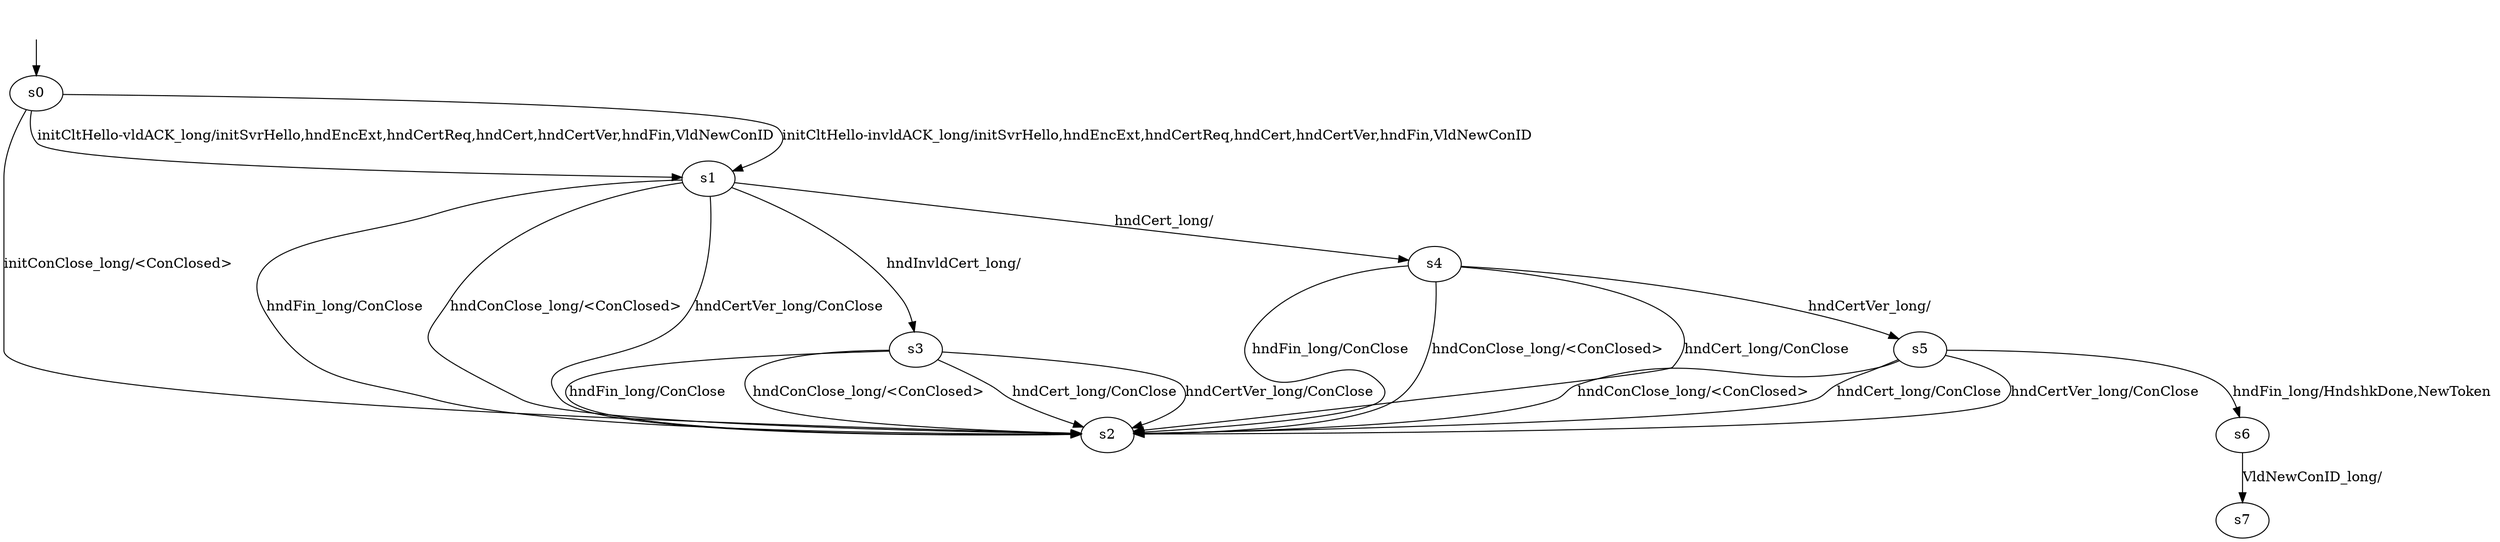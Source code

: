digraph "quicgoModels/quicgo-BWCA-l-0/learnedModel" {
s0 [label=s0];
s1 [label=s1];
s2 [label=s2];
s3 [label=s3];
s4 [label=s4];
s5 [label=s5];
s6 [label=s6];
s7 [label=s7];
s0 -> s2  [label="initConClose_long/<ConClosed> "];
s0 -> s1  [label="initCltHello-vldACK_long/initSvrHello,hndEncExt,hndCertReq,hndCert,hndCertVer,hndFin,VldNewConID "];
s0 -> s1  [label="initCltHello-invldACK_long/initSvrHello,hndEncExt,hndCertReq,hndCert,hndCertVer,hndFin,VldNewConID "];
s1 -> s2  [label="hndFin_long/ConClose "];
s1 -> s2  [label="hndConClose_long/<ConClosed> "];
s1 -> s4  [label="hndCert_long/ "];
s1 -> s2  [label="hndCertVer_long/ConClose "];
s1 -> s3  [label="hndInvldCert_long/ "];
s3 -> s2  [label="hndFin_long/ConClose "];
s3 -> s2  [label="hndConClose_long/<ConClosed> "];
s3 -> s2  [label="hndCert_long/ConClose "];
s3 -> s2  [label="hndCertVer_long/ConClose "];
s4 -> s2  [label="hndFin_long/ConClose "];
s4 -> s2  [label="hndConClose_long/<ConClosed> "];
s4 -> s2  [label="hndCert_long/ConClose "];
s4 -> s5  [label="hndCertVer_long/ "];
s5 -> s6  [label="hndFin_long/HndshkDone,NewToken "];
s5 -> s2  [label="hndConClose_long/<ConClosed> "];
s5 -> s2  [label="hndCert_long/ConClose "];
s5 -> s2  [label="hndCertVer_long/ConClose "];
s6 -> s7  [label="VldNewConID_long/ "];
__start0 [label="", shape=none];
__start0 -> s0  [label=""];
}
